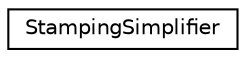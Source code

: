 digraph "Graphical Class Hierarchy"
{
 // LATEX_PDF_SIZE
  edge [fontname="Helvetica",fontsize="10",labelfontname="Helvetica",labelfontsize="10"];
  node [fontname="Helvetica",fontsize="10",shape=record];
  rankdir="LR";
  Node0 [label="StampingSimplifier",height=0.2,width=0.4,color="black", fillcolor="white", style="filled",URL="$classoperations__research_1_1sat_1_1_stamping_simplifier.html",tooltip=" "];
}
